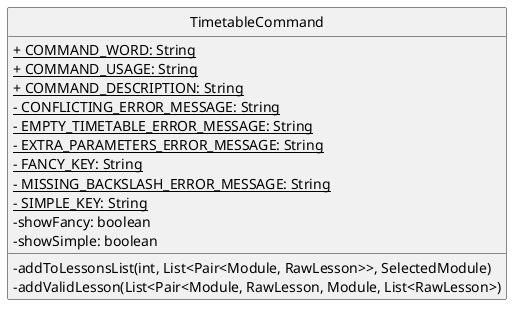 @startuml
'https://plantuml.com/sequence-diagram
hide circle
skinparam classAttributeIconSize 0

class TimetableCommand {
    <u>+ COMMAND_WORD: String
    <u>+ COMMAND_USAGE: String
    <u>+ COMMAND_DESCRIPTION: String
    <u>- CONFLICTING_ERROR_MESSAGE: String
    <u>- EMPTY_TIMETABLE_ERROR_MESSAGE: String
    <u>- EXTRA_PARAMETERS_ERROR_MESSAGE: String
    <u>- FANCY_KEY: String
    <u>- MISSING_BACKSLASH_ERROR_MESSAGE: String
    <u>- SIMPLE_KEY: String
    - showFancy: boolean
    - showSimple: boolean

    - addToLessonsList(int, List<Pair<Module, RawLesson>>, SelectedModule)
    - addValidLesson(List<Pair<Module, RawLesson, Module, List<RawLesson>)
}
@enduml